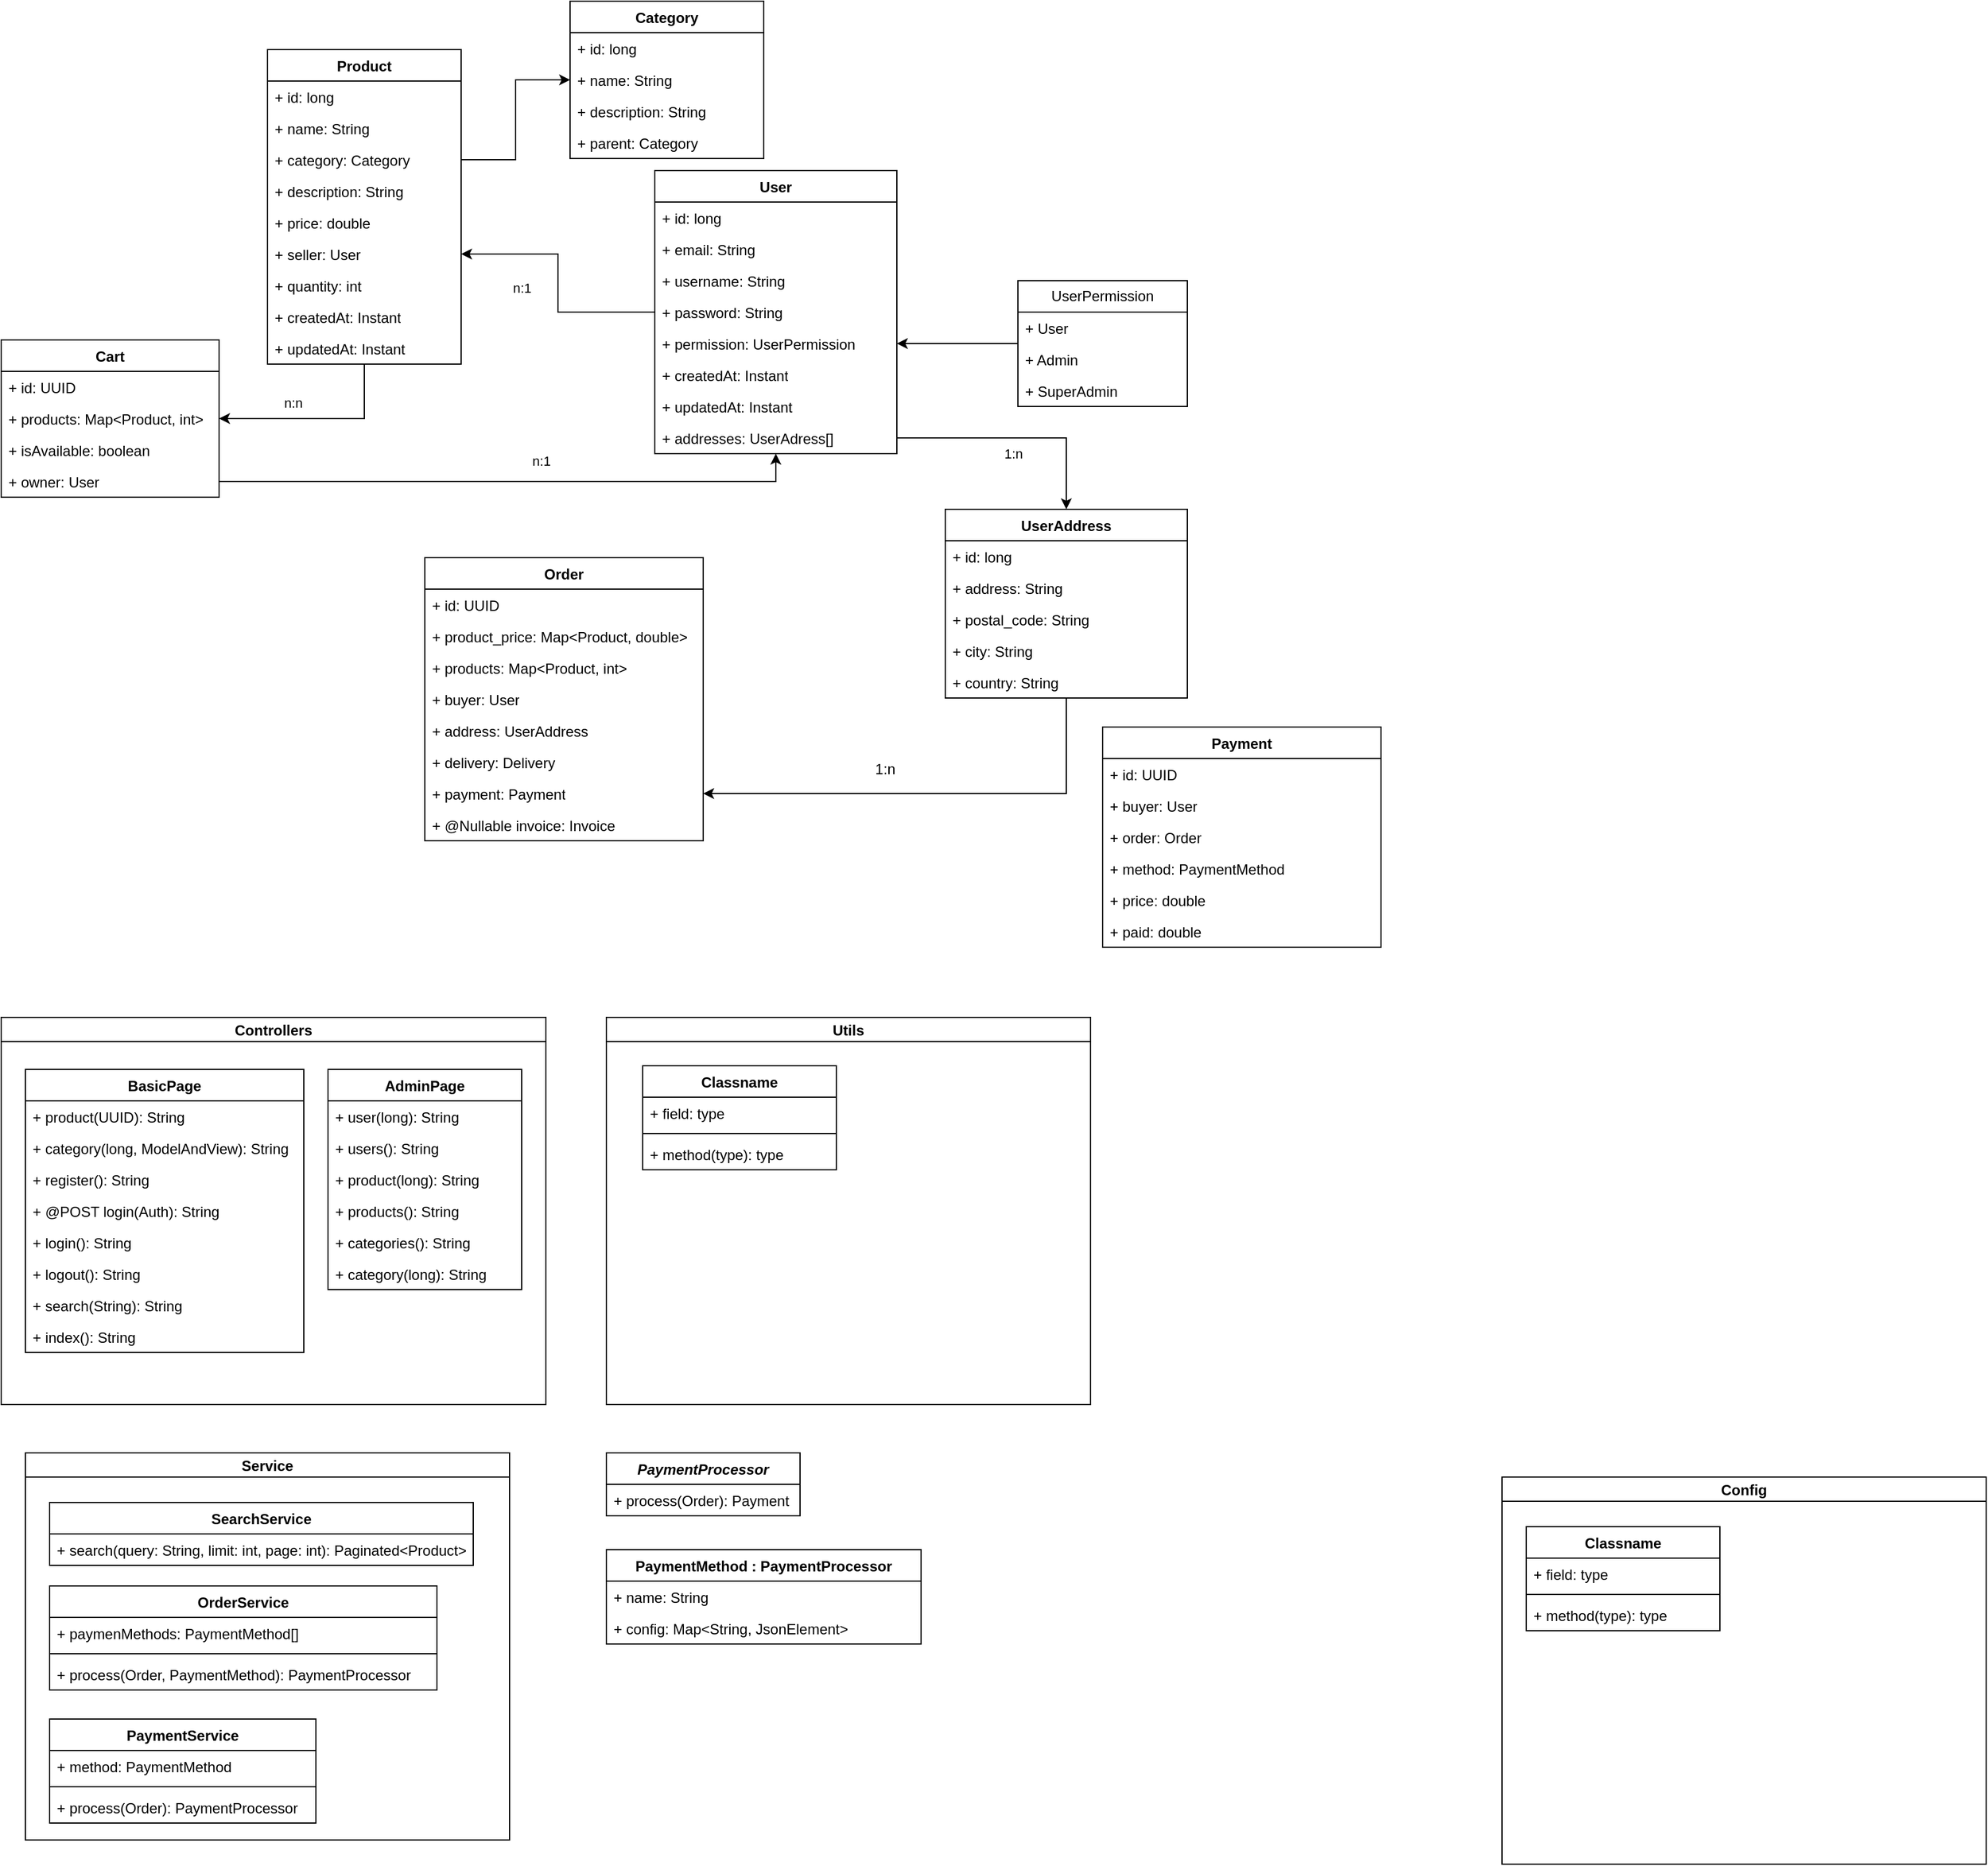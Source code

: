 <mxfile version="20.5.3" type="embed"><diagram name="Page-1" id="LW3aIjzWNWyooemlZ5d8"><mxGraphModel dx="478" dy="572" grid="1" gridSize="10" guides="1" tooltips="1" connect="1" arrows="1" fold="1" page="1" pageScale="1" pageWidth="1169" pageHeight="827" math="0" shadow="0"><root><mxCell id="0"/><mxCell id="1" parent="0"/><mxCell id="pOlIDKJ91g_bpwgWTem2-34" style="edgeStyle=orthogonalEdgeStyle;rounded=0;orthogonalLoop=1;jettySize=auto;html=1;" parent="1" source="pOlIDKJ91g_bpwgWTem2-1" target="pOlIDKJ91g_bpwgWTem2-25" edge="1"><mxGeometry relative="1" as="geometry"/></mxCell><mxCell id="4" value="n:n" style="edgeLabel;html=1;align=center;verticalAlign=middle;resizable=0;points=[];" parent="pOlIDKJ91g_bpwgWTem2-34" vertex="1" connectable="0"><mxGeometry x="-0.424" y="1" relative="1" as="geometry"><mxPoint x="-57" y="-14" as="offset"/></mxGeometry></mxCell><mxCell id="pOlIDKJ91g_bpwgWTem2-1" value="Product" style="swimlane;fontStyle=1;align=center;verticalAlign=top;childLayout=stackLayout;horizontal=1;startSize=26;horizontalStack=0;resizeParent=1;resizeParentMax=0;resizeLast=0;collapsible=1;marginBottom=0;whiteSpace=wrap;html=1;" parent="1" vertex="1"><mxGeometry x="240" y="40" width="160" height="260" as="geometry"/></mxCell><mxCell id="pOlIDKJ91g_bpwgWTem2-2" value="+ id: long" style="text;strokeColor=none;fillColor=none;align=left;verticalAlign=top;spacingLeft=4;spacingRight=4;overflow=hidden;rotatable=0;points=[[0,0.5],[1,0.5]];portConstraint=eastwest;whiteSpace=wrap;html=1;" parent="pOlIDKJ91g_bpwgWTem2-1" vertex="1"><mxGeometry y="26" width="160" height="26" as="geometry"/></mxCell><mxCell id="pOlIDKJ91g_bpwgWTem2-5" value="+ name: String" style="text;strokeColor=none;fillColor=none;align=left;verticalAlign=top;spacingLeft=4;spacingRight=4;overflow=hidden;rotatable=0;points=[[0,0.5],[1,0.5]];portConstraint=eastwest;whiteSpace=wrap;html=1;" parent="pOlIDKJ91g_bpwgWTem2-1" vertex="1"><mxGeometry y="52" width="160" height="26" as="geometry"/></mxCell><mxCell id="76" value="+ category: Category" style="text;strokeColor=none;fillColor=none;align=left;verticalAlign=top;spacingLeft=4;spacingRight=4;overflow=hidden;rotatable=0;points=[[0,0.5],[1,0.5]];portConstraint=eastwest;whiteSpace=wrap;html=1;" parent="pOlIDKJ91g_bpwgWTem2-1" vertex="1"><mxGeometry y="78" width="160" height="26" as="geometry"/></mxCell><mxCell id="pOlIDKJ91g_bpwgWTem2-6" value="+ description: String" style="text;strokeColor=none;fillColor=none;align=left;verticalAlign=top;spacingLeft=4;spacingRight=4;overflow=hidden;rotatable=0;points=[[0,0.5],[1,0.5]];portConstraint=eastwest;whiteSpace=wrap;html=1;" parent="pOlIDKJ91g_bpwgWTem2-1" vertex="1"><mxGeometry y="104" width="160" height="26" as="geometry"/></mxCell><mxCell id="pOlIDKJ91g_bpwgWTem2-7" value="+ price: double" style="text;strokeColor=none;fillColor=none;align=left;verticalAlign=top;spacingLeft=4;spacingRight=4;overflow=hidden;rotatable=0;points=[[0,0.5],[1,0.5]];portConstraint=eastwest;whiteSpace=wrap;html=1;" parent="pOlIDKJ91g_bpwgWTem2-1" vertex="1"><mxGeometry y="130" width="160" height="26" as="geometry"/></mxCell><mxCell id="pOlIDKJ91g_bpwgWTem2-8" value="+ seller: User" style="text;strokeColor=none;fillColor=none;align=left;verticalAlign=top;spacingLeft=4;spacingRight=4;overflow=hidden;rotatable=0;points=[[0,0.5],[1,0.5]];portConstraint=eastwest;whiteSpace=wrap;html=1;" parent="pOlIDKJ91g_bpwgWTem2-1" vertex="1"><mxGeometry y="156" width="160" height="26" as="geometry"/></mxCell><mxCell id="pOlIDKJ91g_bpwgWTem2-37" value="+ quantity: int" style="text;strokeColor=none;fillColor=none;align=left;verticalAlign=top;spacingLeft=4;spacingRight=4;overflow=hidden;rotatable=0;points=[[0,0.5],[1,0.5]];portConstraint=eastwest;whiteSpace=wrap;html=1;" parent="pOlIDKJ91g_bpwgWTem2-1" vertex="1"><mxGeometry y="182" width="160" height="26" as="geometry"/></mxCell><mxCell id="pOlIDKJ91g_bpwgWTem2-19" value="+ createdAt: Instant" style="text;strokeColor=none;fillColor=none;align=left;verticalAlign=top;spacingLeft=4;spacingRight=4;overflow=hidden;rotatable=0;points=[[0,0.5],[1,0.5]];portConstraint=eastwest;whiteSpace=wrap;html=1;" parent="pOlIDKJ91g_bpwgWTem2-1" vertex="1"><mxGeometry y="208" width="160" height="26" as="geometry"/></mxCell><mxCell id="pOlIDKJ91g_bpwgWTem2-20" value="+ updatedAt: Instant" style="text;strokeColor=none;fillColor=none;align=left;verticalAlign=top;spacingLeft=4;spacingRight=4;overflow=hidden;rotatable=0;points=[[0,0.5],[1,0.5]];portConstraint=eastwest;whiteSpace=wrap;html=1;" parent="pOlIDKJ91g_bpwgWTem2-1" vertex="1"><mxGeometry y="234" width="160" height="26" as="geometry"/></mxCell><mxCell id="2" style="edgeStyle=orthogonalEdgeStyle;rounded=0;orthogonalLoop=1;jettySize=auto;html=1;" parent="1" source="pOlIDKJ91g_bpwgWTem2-9" target="pOlIDKJ91g_bpwgWTem2-8" edge="1"><mxGeometry relative="1" as="geometry"/></mxCell><mxCell id="3" value="n:1" style="edgeLabel;html=1;align=center;verticalAlign=middle;resizable=0;points=[];" parent="2" vertex="1" connectable="0"><mxGeometry x="-0.231" y="-2" relative="1" as="geometry"><mxPoint x="-32" y="-20" as="offset"/></mxGeometry></mxCell><mxCell id="pOlIDKJ91g_bpwgWTem2-9" value="User" style="swimlane;fontStyle=1;align=center;verticalAlign=top;childLayout=stackLayout;horizontal=1;startSize=26;horizontalStack=0;resizeParent=1;resizeParentMax=0;resizeLast=0;collapsible=1;marginBottom=0;whiteSpace=wrap;html=1;" parent="1" vertex="1"><mxGeometry x="560" y="140" width="200" height="234" as="geometry"/></mxCell><mxCell id="pOlIDKJ91g_bpwgWTem2-10" value="+ id: long" style="text;strokeColor=none;fillColor=none;align=left;verticalAlign=top;spacingLeft=4;spacingRight=4;overflow=hidden;rotatable=0;points=[[0,0.5],[1,0.5]];portConstraint=eastwest;whiteSpace=wrap;html=1;" parent="pOlIDKJ91g_bpwgWTem2-9" vertex="1"><mxGeometry y="26" width="200" height="26" as="geometry"/></mxCell><mxCell id="pOlIDKJ91g_bpwgWTem2-22" value="+ email: String" style="text;strokeColor=none;fillColor=none;align=left;verticalAlign=top;spacingLeft=4;spacingRight=4;overflow=hidden;rotatable=0;points=[[0,0.5],[1,0.5]];portConstraint=eastwest;whiteSpace=wrap;html=1;" parent="pOlIDKJ91g_bpwgWTem2-9" vertex="1"><mxGeometry y="52" width="200" height="26" as="geometry"/></mxCell><mxCell id="pOlIDKJ91g_bpwgWTem2-11" value="+ username: String" style="text;strokeColor=none;fillColor=none;align=left;verticalAlign=top;spacingLeft=4;spacingRight=4;overflow=hidden;rotatable=0;points=[[0,0.5],[1,0.5]];portConstraint=eastwest;whiteSpace=wrap;html=1;" parent="pOlIDKJ91g_bpwgWTem2-9" vertex="1"><mxGeometry y="78" width="200" height="26" as="geometry"/></mxCell><mxCell id="pOlIDKJ91g_bpwgWTem2-12" value="+ password: String" style="text;strokeColor=none;fillColor=none;align=left;verticalAlign=top;spacingLeft=4;spacingRight=4;overflow=hidden;rotatable=0;points=[[0,0.5],[1,0.5]];portConstraint=eastwest;whiteSpace=wrap;html=1;" parent="pOlIDKJ91g_bpwgWTem2-9" vertex="1"><mxGeometry y="104" width="200" height="26" as="geometry"/></mxCell><mxCell id="pOlIDKJ91g_bpwgWTem2-13" value="+ permission: UserPermission" style="text;strokeColor=none;fillColor=none;align=left;verticalAlign=top;spacingLeft=4;spacingRight=4;overflow=hidden;rotatable=0;points=[[0,0.5],[1,0.5]];portConstraint=eastwest;whiteSpace=wrap;html=1;" parent="pOlIDKJ91g_bpwgWTem2-9" vertex="1"><mxGeometry y="130" width="200" height="26" as="geometry"/></mxCell><mxCell id="pOlIDKJ91g_bpwgWTem2-14" value="+ createdAt: Instant" style="text;strokeColor=none;fillColor=none;align=left;verticalAlign=top;spacingLeft=4;spacingRight=4;overflow=hidden;rotatable=0;points=[[0,0.5],[1,0.5]];portConstraint=eastwest;whiteSpace=wrap;html=1;" parent="pOlIDKJ91g_bpwgWTem2-9" vertex="1"><mxGeometry y="156" width="200" height="26" as="geometry"/></mxCell><mxCell id="91" value="+ updatedAt: Instant" style="text;strokeColor=none;fillColor=none;align=left;verticalAlign=top;spacingLeft=4;spacingRight=4;overflow=hidden;rotatable=0;points=[[0,0.5],[1,0.5]];portConstraint=eastwest;whiteSpace=wrap;html=1;" parent="pOlIDKJ91g_bpwgWTem2-9" vertex="1"><mxGeometry y="182" width="200" height="26" as="geometry"/></mxCell><mxCell id="pOlIDKJ91g_bpwgWTem2-21" value="+ addresses: UserAdress[]" style="text;strokeColor=none;fillColor=none;align=left;verticalAlign=top;spacingLeft=4;spacingRight=4;overflow=hidden;rotatable=0;points=[[0,0.5],[1,0.5]];portConstraint=eastwest;whiteSpace=wrap;html=1;" parent="pOlIDKJ91g_bpwgWTem2-9" vertex="1"><mxGeometry y="208" width="200" height="26" as="geometry"/></mxCell><mxCell id="pOlIDKJ91g_bpwgWTem2-36" style="edgeStyle=orthogonalEdgeStyle;rounded=0;orthogonalLoop=1;jettySize=auto;html=1;" parent="1" source="pOlIDKJ91g_bpwgWTem2-15" target="pOlIDKJ91g_bpwgWTem2-13" edge="1"><mxGeometry relative="1" as="geometry"/></mxCell><mxCell id="pOlIDKJ91g_bpwgWTem2-15" value="UserPermission" style="swimlane;fontStyle=0;childLayout=stackLayout;horizontal=1;startSize=26;fillColor=none;horizontalStack=0;resizeParent=1;resizeParentMax=0;resizeLast=0;collapsible=1;marginBottom=0;whiteSpace=wrap;html=1;" parent="1" vertex="1"><mxGeometry x="860" y="231" width="140" height="104" as="geometry"/></mxCell><mxCell id="pOlIDKJ91g_bpwgWTem2-16" value="+ User" style="text;strokeColor=none;fillColor=none;align=left;verticalAlign=top;spacingLeft=4;spacingRight=4;overflow=hidden;rotatable=0;points=[[0,0.5],[1,0.5]];portConstraint=eastwest;whiteSpace=wrap;html=1;" parent="pOlIDKJ91g_bpwgWTem2-15" vertex="1"><mxGeometry y="26" width="140" height="26" as="geometry"/></mxCell><mxCell id="pOlIDKJ91g_bpwgWTem2-17" value="+ Admin" style="text;strokeColor=none;fillColor=none;align=left;verticalAlign=top;spacingLeft=4;spacingRight=4;overflow=hidden;rotatable=0;points=[[0,0.5],[1,0.5]];portConstraint=eastwest;whiteSpace=wrap;html=1;" parent="pOlIDKJ91g_bpwgWTem2-15" vertex="1"><mxGeometry y="52" width="140" height="26" as="geometry"/></mxCell><mxCell id="pOlIDKJ91g_bpwgWTem2-18" value="+ SuperAdmin" style="text;strokeColor=none;fillColor=none;align=left;verticalAlign=top;spacingLeft=4;spacingRight=4;overflow=hidden;rotatable=0;points=[[0,0.5],[1,0.5]];portConstraint=eastwest;whiteSpace=wrap;html=1;" parent="pOlIDKJ91g_bpwgWTem2-15" vertex="1"><mxGeometry y="78" width="140" height="26" as="geometry"/></mxCell><mxCell id="pOlIDKJ91g_bpwgWTem2-23" value="Cart" style="swimlane;fontStyle=1;align=center;verticalAlign=top;childLayout=stackLayout;horizontal=1;startSize=26;horizontalStack=0;resizeParent=1;resizeParentMax=0;resizeLast=0;collapsible=1;marginBottom=0;whiteSpace=wrap;html=1;" parent="1" vertex="1"><mxGeometry x="20" y="280" width="180" height="130" as="geometry"/></mxCell><mxCell id="pOlIDKJ91g_bpwgWTem2-24" value="+ id: UUID" style="text;strokeColor=none;fillColor=none;align=left;verticalAlign=top;spacingLeft=4;spacingRight=4;overflow=hidden;rotatable=0;points=[[0,0.5],[1,0.5]];portConstraint=eastwest;whiteSpace=wrap;html=1;" parent="pOlIDKJ91g_bpwgWTem2-23" vertex="1"><mxGeometry y="26" width="180" height="26" as="geometry"/></mxCell><mxCell id="pOlIDKJ91g_bpwgWTem2-25" value="+ products: Map&amp;lt;Product, int&amp;gt;" style="text;strokeColor=none;fillColor=none;align=left;verticalAlign=top;spacingLeft=4;spacingRight=4;overflow=hidden;rotatable=0;points=[[0,0.5],[1,0.5]];portConstraint=eastwest;whiteSpace=wrap;html=1;" parent="pOlIDKJ91g_bpwgWTem2-23" vertex="1"><mxGeometry y="52" width="180" height="26" as="geometry"/></mxCell><mxCell id="pOlIDKJ91g_bpwgWTem2-33" value="+ isAvailable: boolean" style="text;strokeColor=none;fillColor=none;align=left;verticalAlign=top;spacingLeft=4;spacingRight=4;overflow=hidden;rotatable=0;points=[[0,0.5],[1,0.5]];portConstraint=eastwest;whiteSpace=wrap;html=1;" parent="pOlIDKJ91g_bpwgWTem2-23" vertex="1"><mxGeometry y="78" width="180" height="26" as="geometry"/></mxCell><mxCell id="pOlIDKJ91g_bpwgWTem2-26" value="+ owner: User" style="text;strokeColor=none;fillColor=none;align=left;verticalAlign=top;spacingLeft=4;spacingRight=4;overflow=hidden;rotatable=0;points=[[0,0.5],[1,0.5]];portConstraint=eastwest;whiteSpace=wrap;html=1;" parent="pOlIDKJ91g_bpwgWTem2-23" vertex="1"><mxGeometry y="104" width="180" height="26" as="geometry"/></mxCell><mxCell id="pOlIDKJ91g_bpwgWTem2-31" style="edgeStyle=orthogonalEdgeStyle;rounded=0;orthogonalLoop=1;jettySize=auto;html=1;" parent="1" source="pOlIDKJ91g_bpwgWTem2-26" target="pOlIDKJ91g_bpwgWTem2-9" edge="1"><mxGeometry relative="1" as="geometry"/></mxCell><mxCell id="pOlIDKJ91g_bpwgWTem2-32" value="n:1" style="edgeLabel;html=1;align=center;verticalAlign=middle;resizable=0;points=[];" parent="pOlIDKJ91g_bpwgWTem2-31" vertex="1" connectable="0"><mxGeometry x="0.137" y="-2" relative="1" as="geometry"><mxPoint x="-9" y="-19" as="offset"/></mxGeometry></mxCell><mxCell id="15" value="Controllers" style="swimlane;startSize=20;horizontal=1;containerType=tree;" parent="1" vertex="1"><mxGeometry x="20" y="840" width="450" height="320" as="geometry"/></mxCell><mxCell id="10" value="BasicPage" style="swimlane;fontStyle=1;align=center;verticalAlign=top;childLayout=stackLayout;horizontal=1;startSize=26;horizontalStack=0;resizeParent=1;resizeParentMax=0;resizeLast=0;collapsible=1;marginBottom=0;" parent="15" vertex="1"><mxGeometry x="20" y="43" width="230" height="234" as="geometry"/></mxCell><mxCell id="55" value="+ product(UUID): String" style="text;strokeColor=none;fillColor=none;align=left;verticalAlign=top;spacingLeft=4;spacingRight=4;overflow=hidden;rotatable=0;points=[[0,0.5],[1,0.5]];portConstraint=eastwest;" parent="10" vertex="1"><mxGeometry y="26" width="230" height="26" as="geometry"/></mxCell><mxCell id="125" value="+ category(long, ModelAndView): String" style="text;strokeColor=none;fillColor=none;align=left;verticalAlign=top;spacingLeft=4;spacingRight=4;overflow=hidden;rotatable=0;points=[[0,0.5],[1,0.5]];portConstraint=eastwest;" parent="10" vertex="1"><mxGeometry y="52" width="230" height="26" as="geometry"/></mxCell><mxCell id="61" value="+ register(): String" style="text;strokeColor=none;fillColor=none;align=left;verticalAlign=top;spacingLeft=4;spacingRight=4;overflow=hidden;rotatable=0;points=[[0,0.5],[1,0.5]];portConstraint=eastwest;" parent="10" vertex="1"><mxGeometry y="78" width="230" height="26" as="geometry"/></mxCell><mxCell id="62" value="+ @POST login(Auth): String" style="text;strokeColor=none;fillColor=none;align=left;verticalAlign=top;spacingLeft=4;spacingRight=4;overflow=hidden;rotatable=0;points=[[0,0.5],[1,0.5]];portConstraint=eastwest;" parent="10" vertex="1"><mxGeometry y="104" width="230" height="26" as="geometry"/></mxCell><mxCell id="53" value="+ login(): String" style="text;strokeColor=none;fillColor=none;align=left;verticalAlign=top;spacingLeft=4;spacingRight=4;overflow=hidden;rotatable=0;points=[[0,0.5],[1,0.5]];portConstraint=eastwest;" parent="10" vertex="1"><mxGeometry y="130" width="230" height="26" as="geometry"/></mxCell><mxCell id="54" value="+ logout(): String" style="text;strokeColor=none;fillColor=none;align=left;verticalAlign=top;spacingLeft=4;spacingRight=4;overflow=hidden;rotatable=0;points=[[0,0.5],[1,0.5]];portConstraint=eastwest;" parent="10" vertex="1"><mxGeometry y="156" width="230" height="26" as="geometry"/></mxCell><mxCell id="98" value="+ search(String): String" style="text;strokeColor=none;fillColor=none;align=left;verticalAlign=top;spacingLeft=4;spacingRight=4;overflow=hidden;rotatable=0;points=[[0,0.5],[1,0.5]];portConstraint=eastwest;" parent="10" vertex="1"><mxGeometry y="182" width="230" height="26" as="geometry"/></mxCell><mxCell id="13" value="+ index(): String" style="text;strokeColor=none;fillColor=none;align=left;verticalAlign=top;spacingLeft=4;spacingRight=4;overflow=hidden;rotatable=0;points=[[0,0.5],[1,0.5]];portConstraint=eastwest;" parent="10" vertex="1"><mxGeometry y="208" width="230" height="26" as="geometry"/></mxCell><mxCell id="56" value="AdminPage" style="swimlane;fontStyle=1;align=center;verticalAlign=top;childLayout=stackLayout;horizontal=1;startSize=26;horizontalStack=0;resizeParent=1;resizeParentMax=0;resizeLast=0;collapsible=1;marginBottom=0;" parent="15" vertex="1"><mxGeometry x="270" y="43" width="160" height="182" as="geometry"/></mxCell><mxCell id="126" value="+ user(long): String" style="text;strokeColor=none;fillColor=none;align=left;verticalAlign=top;spacingLeft=4;spacingRight=4;overflow=hidden;rotatable=0;points=[[0,0.5],[1,0.5]];portConstraint=eastwest;" parent="56" vertex="1"><mxGeometry y="26" width="160" height="26" as="geometry"/></mxCell><mxCell id="57" value="+ users(): String" style="text;strokeColor=none;fillColor=none;align=left;verticalAlign=top;spacingLeft=4;spacingRight=4;overflow=hidden;rotatable=0;points=[[0,0.5],[1,0.5]];portConstraint=eastwest;" parent="56" vertex="1"><mxGeometry y="52" width="160" height="26" as="geometry"/></mxCell><mxCell id="127" value="+ product(long): String" style="text;strokeColor=none;fillColor=none;align=left;verticalAlign=top;spacingLeft=4;spacingRight=4;overflow=hidden;rotatable=0;points=[[0,0.5],[1,0.5]];portConstraint=eastwest;" parent="56" vertex="1"><mxGeometry y="78" width="160" height="26" as="geometry"/></mxCell><mxCell id="58" value="+ products(): String" style="text;strokeColor=none;fillColor=none;align=left;verticalAlign=top;spacingLeft=4;spacingRight=4;overflow=hidden;rotatable=0;points=[[0,0.5],[1,0.5]];portConstraint=eastwest;" parent="56" vertex="1"><mxGeometry y="104" width="160" height="26" as="geometry"/></mxCell><mxCell id="128" value="+ categories(): String" style="text;strokeColor=none;fillColor=none;align=left;verticalAlign=top;spacingLeft=4;spacingRight=4;overflow=hidden;rotatable=0;points=[[0,0.5],[1,0.5]];portConstraint=eastwest;" parent="56" vertex="1"><mxGeometry y="130" width="160" height="26" as="geometry"/></mxCell><mxCell id="129" value="+ category(long): String" style="text;strokeColor=none;fillColor=none;align=left;verticalAlign=top;spacingLeft=4;spacingRight=4;overflow=hidden;rotatable=0;points=[[0,0.5],[1,0.5]];portConstraint=eastwest;" parent="56" vertex="1"><mxGeometry y="156" width="160" height="26" as="geometry"/></mxCell><mxCell id="27" value="Service" style="swimlane;startSize=20;horizontal=1;containerType=tree;" parent="1" vertex="1"><mxGeometry x="40" y="1200" width="400" height="320" as="geometry"/></mxCell><mxCell id="28" value="SearchService" style="swimlane;fontStyle=1;align=center;verticalAlign=top;childLayout=stackLayout;horizontal=1;startSize=26;horizontalStack=0;resizeParent=1;resizeParentMax=0;resizeLast=0;collapsible=1;marginBottom=0;" parent="27" vertex="1"><mxGeometry x="20" y="41" width="350" height="52" as="geometry"/></mxCell><mxCell id="31" value="+ search(query: String, limit: int, page: int): Paginated&lt;Product&gt;" style="text;strokeColor=none;fillColor=none;align=left;verticalAlign=top;spacingLeft=4;spacingRight=4;overflow=hidden;rotatable=0;points=[[0,0.5],[1,0.5]];portConstraint=eastwest;" parent="28" vertex="1"><mxGeometry y="26" width="350" height="26" as="geometry"/></mxCell><mxCell id="99" value="OrderService" style="swimlane;fontStyle=1;align=center;verticalAlign=top;childLayout=stackLayout;horizontal=1;startSize=26;horizontalStack=0;resizeParent=1;resizeParentMax=0;resizeLast=0;collapsible=1;marginBottom=0;" parent="27" vertex="1"><mxGeometry x="20" y="110" width="320" height="86" as="geometry"/></mxCell><mxCell id="101" value="+ paymenMethods: PaymentMethod[]" style="text;strokeColor=none;fillColor=none;align=left;verticalAlign=top;spacingLeft=4;spacingRight=4;overflow=hidden;rotatable=0;points=[[0,0.5],[1,0.5]];portConstraint=eastwest;" parent="99" vertex="1"><mxGeometry y="26" width="320" height="26" as="geometry"/></mxCell><mxCell id="102" value="" style="line;strokeWidth=1;fillColor=none;align=left;verticalAlign=middle;spacingTop=-1;spacingLeft=3;spacingRight=3;rotatable=0;labelPosition=right;points=[];portConstraint=eastwest;strokeColor=inherit;" parent="99" vertex="1"><mxGeometry y="52" width="320" height="8" as="geometry"/></mxCell><mxCell id="100" value="+ process(Order, PaymentMethod): PaymentProcessor" style="text;strokeColor=none;fillColor=none;align=left;verticalAlign=top;spacingLeft=4;spacingRight=4;overflow=hidden;rotatable=0;points=[[0,0.5],[1,0.5]];portConstraint=eastwest;" parent="99" vertex="1"><mxGeometry y="60" width="320" height="26" as="geometry"/></mxCell><mxCell id="103" value="PaymentService" style="swimlane;fontStyle=1;align=center;verticalAlign=top;childLayout=stackLayout;horizontal=1;startSize=26;horizontalStack=0;resizeParent=1;resizeParentMax=0;resizeLast=0;collapsible=1;marginBottom=0;" parent="27" vertex="1"><mxGeometry x="20" y="220" width="220" height="86" as="geometry"/></mxCell><mxCell id="104" value="+ method: PaymentMethod" style="text;strokeColor=none;fillColor=none;align=left;verticalAlign=top;spacingLeft=4;spacingRight=4;overflow=hidden;rotatable=0;points=[[0,0.5],[1,0.5]];portConstraint=eastwest;" parent="103" vertex="1"><mxGeometry y="26" width="220" height="26" as="geometry"/></mxCell><mxCell id="105" value="" style="line;strokeWidth=1;fillColor=none;align=left;verticalAlign=middle;spacingTop=-1;spacingLeft=3;spacingRight=3;rotatable=0;labelPosition=right;points=[];portConstraint=eastwest;strokeColor=inherit;" parent="103" vertex="1"><mxGeometry y="52" width="220" height="8" as="geometry"/></mxCell><mxCell id="106" value="+ process(Order): PaymentProcessor" style="text;strokeColor=none;fillColor=none;align=left;verticalAlign=top;spacingLeft=4;spacingRight=4;overflow=hidden;rotatable=0;points=[[0,0.5],[1,0.5]];portConstraint=eastwest;" parent="103" vertex="1"><mxGeometry y="60" width="220" height="26" as="geometry"/></mxCell><mxCell id="32" value="Config" style="swimlane;startSize=20;horizontal=1;containerType=tree;" parent="1" vertex="1"><mxGeometry x="1260" y="1220" width="400" height="320" as="geometry"/></mxCell><mxCell id="33" value="Classname" style="swimlane;fontStyle=1;align=center;verticalAlign=top;childLayout=stackLayout;horizontal=1;startSize=26;horizontalStack=0;resizeParent=1;resizeParentMax=0;resizeLast=0;collapsible=1;marginBottom=0;" parent="32" vertex="1"><mxGeometry x="20" y="41" width="160" height="86" as="geometry"/></mxCell><mxCell id="34" value="+ field: type" style="text;strokeColor=none;fillColor=none;align=left;verticalAlign=top;spacingLeft=4;spacingRight=4;overflow=hidden;rotatable=0;points=[[0,0.5],[1,0.5]];portConstraint=eastwest;" parent="33" vertex="1"><mxGeometry y="26" width="160" height="26" as="geometry"/></mxCell><mxCell id="35" value="" style="line;strokeWidth=1;fillColor=none;align=left;verticalAlign=middle;spacingTop=-1;spacingLeft=3;spacingRight=3;rotatable=0;labelPosition=right;points=[];portConstraint=eastwest;strokeColor=inherit;" parent="33" vertex="1"><mxGeometry y="52" width="160" height="8" as="geometry"/></mxCell><mxCell id="36" value="+ method(type): type" style="text;strokeColor=none;fillColor=none;align=left;verticalAlign=top;spacingLeft=4;spacingRight=4;overflow=hidden;rotatable=0;points=[[0,0.5],[1,0.5]];portConstraint=eastwest;" parent="33" vertex="1"><mxGeometry y="60" width="160" height="26" as="geometry"/></mxCell><mxCell id="37" value="Utils" style="swimlane;startSize=20;horizontal=1;containerType=tree;" parent="1" vertex="1"><mxGeometry x="520" y="840" width="400" height="320" as="geometry"/></mxCell><mxCell id="38" value="Classname" style="swimlane;fontStyle=1;align=center;verticalAlign=top;childLayout=stackLayout;horizontal=1;startSize=26;horizontalStack=0;resizeParent=1;resizeParentMax=0;resizeLast=0;collapsible=1;marginBottom=0;" parent="37" vertex="1"><mxGeometry x="30" y="40" width="160" height="86" as="geometry"/></mxCell><mxCell id="39" value="+ field: type" style="text;strokeColor=none;fillColor=none;align=left;verticalAlign=top;spacingLeft=4;spacingRight=4;overflow=hidden;rotatable=0;points=[[0,0.5],[1,0.5]];portConstraint=eastwest;" parent="38" vertex="1"><mxGeometry y="26" width="160" height="26" as="geometry"/></mxCell><mxCell id="40" value="" style="line;strokeWidth=1;fillColor=none;align=left;verticalAlign=middle;spacingTop=-1;spacingLeft=3;spacingRight=3;rotatable=0;labelPosition=right;points=[];portConstraint=eastwest;strokeColor=inherit;" parent="38" vertex="1"><mxGeometry y="52" width="160" height="8" as="geometry"/></mxCell><mxCell id="41" value="+ method(type): type" style="text;strokeColor=none;fillColor=none;align=left;verticalAlign=top;spacingLeft=4;spacingRight=4;overflow=hidden;rotatable=0;points=[[0,0.5],[1,0.5]];portConstraint=eastwest;" parent="38" vertex="1"><mxGeometry y="60" width="160" height="26" as="geometry"/></mxCell><mxCell id="63" value="Order" style="swimlane;fontStyle=1;align=center;verticalAlign=top;childLayout=stackLayout;horizontal=1;startSize=26;horizontalStack=0;resizeParent=1;resizeParentMax=0;resizeLast=0;collapsible=1;marginBottom=0;whiteSpace=wrap;html=1;" parent="1" vertex="1"><mxGeometry x="370" y="460" width="230" height="234" as="geometry"/></mxCell><mxCell id="64" value="+ id: UUID" style="text;strokeColor=none;fillColor=none;align=left;verticalAlign=top;spacingLeft=4;spacingRight=4;overflow=hidden;rotatable=0;points=[[0,0.5],[1,0.5]];portConstraint=eastwest;whiteSpace=wrap;html=1;" parent="63" vertex="1"><mxGeometry y="26" width="230" height="26" as="geometry"/></mxCell><mxCell id="89" value="+ product_price: Map&amp;lt;Product, double&amp;gt;" style="text;strokeColor=none;fillColor=none;align=left;verticalAlign=top;spacingLeft=4;spacingRight=4;overflow=hidden;rotatable=0;points=[[0,0.5],[1,0.5]];portConstraint=eastwest;whiteSpace=wrap;html=1;" parent="63" vertex="1"><mxGeometry y="52" width="230" height="26" as="geometry"/></mxCell><mxCell id="88" value="+ products: Map&amp;lt;Product, int&amp;gt;" style="text;strokeColor=none;fillColor=none;align=left;verticalAlign=top;spacingLeft=4;spacingRight=4;overflow=hidden;rotatable=0;points=[[0,0.5],[1,0.5]];portConstraint=eastwest;whiteSpace=wrap;html=1;" parent="63" vertex="1"><mxGeometry y="78" width="230" height="26" as="geometry"/></mxCell><mxCell id="67" value="+ buyer: User" style="text;strokeColor=none;fillColor=none;align=left;verticalAlign=top;spacingLeft=4;spacingRight=4;overflow=hidden;rotatable=0;points=[[0,0.5],[1,0.5]];portConstraint=eastwest;whiteSpace=wrap;html=1;" parent="63" vertex="1"><mxGeometry y="104" width="230" height="26" as="geometry"/></mxCell><mxCell id="107" value="+ address:&amp;nbsp;&lt;span style=&quot;text-align: center;&quot;&gt;UserAddress&lt;/span&gt;" style="text;strokeColor=none;fillColor=none;align=left;verticalAlign=top;spacingLeft=4;spacingRight=4;overflow=hidden;rotatable=0;points=[[0,0.5],[1,0.5]];portConstraint=eastwest;whiteSpace=wrap;html=1;" parent="63" vertex="1"><mxGeometry y="130" width="230" height="26" as="geometry"/></mxCell><mxCell id="108" value="+ delivery:&amp;nbsp;&lt;span style=&quot;text-align: center;&quot;&gt;Delivery&lt;/span&gt;" style="text;strokeColor=none;fillColor=none;align=left;verticalAlign=top;spacingLeft=4;spacingRight=4;overflow=hidden;rotatable=0;points=[[0,0.5],[1,0.5]];portConstraint=eastwest;whiteSpace=wrap;html=1;" parent="63" vertex="1"><mxGeometry y="156" width="230" height="26" as="geometry"/></mxCell><mxCell id="94" value="+ payment:&amp;nbsp;&lt;span style=&quot;text-align: center;&quot;&gt;Payment&lt;/span&gt;" style="text;strokeColor=none;fillColor=none;align=left;verticalAlign=top;spacingLeft=4;spacingRight=4;overflow=hidden;rotatable=0;points=[[0,0.5],[1,0.5]];portConstraint=eastwest;whiteSpace=wrap;html=1;" parent="63" vertex="1"><mxGeometry y="182" width="230" height="26" as="geometry"/></mxCell><mxCell id="90" value="+ @Nullable invoice: Invoice" style="text;strokeColor=none;fillColor=none;align=left;verticalAlign=top;spacingLeft=4;spacingRight=4;overflow=hidden;rotatable=0;points=[[0,0.5],[1,0.5]];portConstraint=eastwest;whiteSpace=wrap;html=1;" parent="63" vertex="1"><mxGeometry y="208" width="230" height="26" as="geometry"/></mxCell><mxCell id="97" style="edgeStyle=orthogonalEdgeStyle;rounded=0;orthogonalLoop=1;jettySize=auto;html=1;" parent="1" source="68" target="94" edge="1"><mxGeometry relative="1" as="geometry"/></mxCell><mxCell id="68" value="UserAddress" style="swimlane;fontStyle=1;align=center;verticalAlign=top;childLayout=stackLayout;horizontal=1;startSize=26;horizontalStack=0;resizeParent=1;resizeParentMax=0;resizeLast=0;collapsible=1;marginBottom=0;whiteSpace=wrap;html=1;" parent="1" vertex="1"><mxGeometry x="800" y="420" width="200" height="156" as="geometry"/></mxCell><mxCell id="69" value="+ id: long" style="text;strokeColor=none;fillColor=none;align=left;verticalAlign=top;spacingLeft=4;spacingRight=4;overflow=hidden;rotatable=0;points=[[0,0.5],[1,0.5]];portConstraint=eastwest;whiteSpace=wrap;html=1;" parent="68" vertex="1"><mxGeometry y="26" width="200" height="26" as="geometry"/></mxCell><mxCell id="70" value="+ address: String" style="text;strokeColor=none;fillColor=none;align=left;verticalAlign=top;spacingLeft=4;spacingRight=4;overflow=hidden;rotatable=0;points=[[0,0.5],[1,0.5]];portConstraint=eastwest;whiteSpace=wrap;html=1;" parent="68" vertex="1"><mxGeometry y="52" width="200" height="26" as="geometry"/></mxCell><mxCell id="71" value="+ postal_code: String" style="text;strokeColor=none;fillColor=none;align=left;verticalAlign=top;spacingLeft=4;spacingRight=4;overflow=hidden;rotatable=0;points=[[0,0.5],[1,0.5]];portConstraint=eastwest;whiteSpace=wrap;html=1;" parent="68" vertex="1"><mxGeometry y="78" width="200" height="26" as="geometry"/></mxCell><mxCell id="72" value="+ city: String" style="text;strokeColor=none;fillColor=none;align=left;verticalAlign=top;spacingLeft=4;spacingRight=4;overflow=hidden;rotatable=0;points=[[0,0.5],[1,0.5]];portConstraint=eastwest;whiteSpace=wrap;html=1;" parent="68" vertex="1"><mxGeometry y="104" width="200" height="26" as="geometry"/></mxCell><mxCell id="73" value="+ country: String" style="text;strokeColor=none;fillColor=none;align=left;verticalAlign=top;spacingLeft=4;spacingRight=4;overflow=hidden;rotatable=0;points=[[0,0.5],[1,0.5]];portConstraint=eastwest;whiteSpace=wrap;html=1;" parent="68" vertex="1"><mxGeometry y="130" width="200" height="26" as="geometry"/></mxCell><mxCell id="77" value="Category" style="swimlane;fontStyle=1;align=center;verticalAlign=top;childLayout=stackLayout;horizontal=1;startSize=26;horizontalStack=0;resizeParent=1;resizeParentMax=0;resizeLast=0;collapsible=1;marginBottom=0;whiteSpace=wrap;html=1;" parent="1" vertex="1"><mxGeometry x="490" width="160" height="130" as="geometry"/></mxCell><mxCell id="78" value="+ id: long" style="text;strokeColor=none;fillColor=none;align=left;verticalAlign=top;spacingLeft=4;spacingRight=4;overflow=hidden;rotatable=0;points=[[0,0.5],[1,0.5]];portConstraint=eastwest;whiteSpace=wrap;html=1;" parent="77" vertex="1"><mxGeometry y="26" width="160" height="26" as="geometry"/></mxCell><mxCell id="79" value="+ name: String" style="text;strokeColor=none;fillColor=none;align=left;verticalAlign=top;spacingLeft=4;spacingRight=4;overflow=hidden;rotatable=0;points=[[0,0.5],[1,0.5]];portConstraint=eastwest;whiteSpace=wrap;html=1;" parent="77" vertex="1"><mxGeometry y="52" width="160" height="26" as="geometry"/></mxCell><mxCell id="81" value="+ description: String" style="text;strokeColor=none;fillColor=none;align=left;verticalAlign=top;spacingLeft=4;spacingRight=4;overflow=hidden;rotatable=0;points=[[0,0.5],[1,0.5]];portConstraint=eastwest;whiteSpace=wrap;html=1;" parent="77" vertex="1"><mxGeometry y="78" width="160" height="26" as="geometry"/></mxCell><mxCell id="130" value="+ parent: Category" style="text;strokeColor=none;fillColor=none;align=left;verticalAlign=top;spacingLeft=4;spacingRight=4;overflow=hidden;rotatable=0;points=[[0,0.5],[1,0.5]];portConstraint=eastwest;whiteSpace=wrap;html=1;" vertex="1" parent="77"><mxGeometry y="104" width="160" height="26" as="geometry"/></mxCell><mxCell id="87" style="edgeStyle=orthogonalEdgeStyle;rounded=0;orthogonalLoop=1;jettySize=auto;html=1;" parent="1" source="76" target="77" edge="1"><mxGeometry relative="1" as="geometry"/></mxCell><mxCell id="92" style="edgeStyle=orthogonalEdgeStyle;rounded=0;orthogonalLoop=1;jettySize=auto;html=1;" parent="1" source="pOlIDKJ91g_bpwgWTem2-21" target="68" edge="1"><mxGeometry relative="1" as="geometry"/></mxCell><mxCell id="93" value="1:n" style="edgeLabel;html=1;align=center;verticalAlign=middle;resizable=0;points=[];" parent="92" vertex="1" connectable="0"><mxGeometry x="-0.037" y="-2" relative="1" as="geometry"><mxPoint y="11" as="offset"/></mxGeometry></mxCell><mxCell id="96" value="1:n" style="text;html=1;align=center;verticalAlign=middle;resizable=0;points=[];autosize=1;strokeColor=none;fillColor=none;" parent="1" vertex="1"><mxGeometry x="730" y="620" width="40" height="30" as="geometry"/></mxCell><mxCell id="109" value="Payment" style="swimlane;fontStyle=1;align=center;verticalAlign=top;childLayout=stackLayout;horizontal=1;startSize=26;horizontalStack=0;resizeParent=1;resizeParentMax=0;resizeLast=0;collapsible=1;marginBottom=0;whiteSpace=wrap;html=1;" parent="1" vertex="1"><mxGeometry x="930" y="600" width="230" height="182" as="geometry"/></mxCell><mxCell id="110" value="+ id: UUID" style="text;strokeColor=none;fillColor=none;align=left;verticalAlign=top;spacingLeft=4;spacingRight=4;overflow=hidden;rotatable=0;points=[[0,0.5],[1,0.5]];portConstraint=eastwest;whiteSpace=wrap;html=1;" parent="109" vertex="1"><mxGeometry y="26" width="230" height="26" as="geometry"/></mxCell><mxCell id="113" value="+ buyer: User" style="text;strokeColor=none;fillColor=none;align=left;verticalAlign=top;spacingLeft=4;spacingRight=4;overflow=hidden;rotatable=0;points=[[0,0.5],[1,0.5]];portConstraint=eastwest;whiteSpace=wrap;html=1;" parent="109" vertex="1"><mxGeometry y="52" width="230" height="26" as="geometry"/></mxCell><mxCell id="114" value="+ order:&amp;nbsp;&lt;span style=&quot;text-align: center;&quot;&gt;Order&lt;/span&gt;" style="text;strokeColor=none;fillColor=none;align=left;verticalAlign=top;spacingLeft=4;spacingRight=4;overflow=hidden;rotatable=0;points=[[0,0.5],[1,0.5]];portConstraint=eastwest;whiteSpace=wrap;html=1;" parent="109" vertex="1"><mxGeometry y="78" width="230" height="26" as="geometry"/></mxCell><mxCell id="115" value="+ method:&amp;nbsp;&lt;span style=&quot;text-align: center;&quot;&gt;PaymentMethod&lt;/span&gt;" style="text;strokeColor=none;fillColor=none;align=left;verticalAlign=top;spacingLeft=4;spacingRight=4;overflow=hidden;rotatable=0;points=[[0,0.5],[1,0.5]];portConstraint=eastwest;whiteSpace=wrap;html=1;" parent="109" vertex="1"><mxGeometry y="104" width="230" height="26" as="geometry"/></mxCell><mxCell id="116" value="&lt;div style=&quot;text-align: center;&quot;&gt;&lt;span style=&quot;background-color: initial;&quot;&gt;+ price: double&lt;/span&gt;&lt;/div&gt;" style="text;strokeColor=none;fillColor=none;align=left;verticalAlign=top;spacingLeft=4;spacingRight=4;overflow=hidden;rotatable=0;points=[[0,0.5],[1,0.5]];portConstraint=eastwest;whiteSpace=wrap;html=1;" parent="109" vertex="1"><mxGeometry y="130" width="230" height="26" as="geometry"/></mxCell><mxCell id="117" value="+ paid: double" style="text;strokeColor=none;fillColor=none;align=left;verticalAlign=top;spacingLeft=4;spacingRight=4;overflow=hidden;rotatable=0;points=[[0,0.5],[1,0.5]];portConstraint=eastwest;whiteSpace=wrap;html=1;" parent="109" vertex="1"><mxGeometry y="156" width="230" height="26" as="geometry"/></mxCell><mxCell id="118" value="PaymentProcessor" style="swimlane;fontStyle=3;childLayout=stackLayout;horizontal=1;startSize=26;fillColor=none;horizontalStack=0;resizeParent=1;resizeParentMax=0;resizeLast=0;collapsible=1;marginBottom=0;" parent="1" vertex="1"><mxGeometry x="520" y="1200" width="160" height="52" as="geometry"/></mxCell><mxCell id="119" value="+ process(Order): Payment" style="text;strokeColor=none;fillColor=none;align=left;verticalAlign=top;spacingLeft=4;spacingRight=4;overflow=hidden;rotatable=0;points=[[0,0.5],[1,0.5]];portConstraint=eastwest;" parent="118" vertex="1"><mxGeometry y="26" width="160" height="26" as="geometry"/></mxCell><mxCell id="122" value="PaymentMethod : PaymentProcessor" style="swimlane;fontStyle=1;childLayout=stackLayout;horizontal=1;startSize=26;fillColor=none;horizontalStack=0;resizeParent=1;resizeParentMax=0;resizeLast=0;collapsible=1;marginBottom=0;" parent="1" vertex="1"><mxGeometry x="520" y="1280" width="260" height="78" as="geometry"/></mxCell><mxCell id="123" value="+ name: String" style="text;strokeColor=none;fillColor=none;align=left;verticalAlign=top;spacingLeft=4;spacingRight=4;overflow=hidden;rotatable=0;points=[[0,0.5],[1,0.5]];portConstraint=eastwest;" parent="122" vertex="1"><mxGeometry y="26" width="260" height="26" as="geometry"/></mxCell><mxCell id="124" value="+ config: Map&lt;String, JsonElement&gt;" style="text;strokeColor=none;fillColor=none;align=left;verticalAlign=top;spacingLeft=4;spacingRight=4;overflow=hidden;rotatable=0;points=[[0,0.5],[1,0.5]];portConstraint=eastwest;" parent="122" vertex="1"><mxGeometry y="52" width="260" height="26" as="geometry"/></mxCell></root></mxGraphModel></diagram></mxfile>